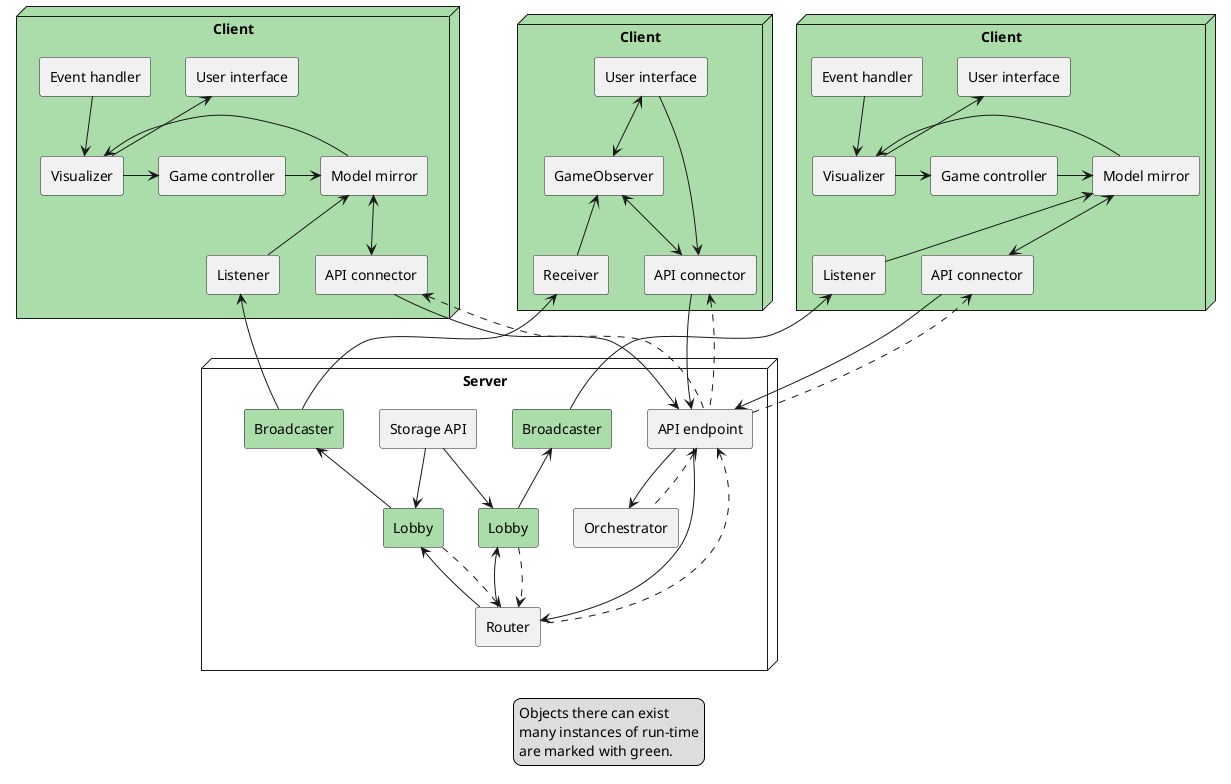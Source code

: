 @startuml
'https://plantuml.com/deployment-diagram

legend
    Objects there can exist
    many instances of run-time
    are marked with green.
end legend

node "Client" as client_0 #ADA {
    agent "Game controller" as controller_0
    agent "Visualizer" as visualizer_0
    agent "Event handler" as event_0
    agent "User interface" as ui_0
    agent "Model mirror" as mirror_0
    agent "API connector" as connector_0
    agent "Listener" as listener_0

    event_0 -down-> visualizer_0
    visualizer_0 -up-> ui_0
    visualizer_0 -right-> controller_0
    controller_0 -right-> mirror_0
    mirror_0 -> visualizer_0
    mirror_0 <-down-> connector_0
    listener_0 -up-> mirror_0
}

node "Client" as client_1 #ADA {
    agent "Game controller" as controller_1
    agent "Visualizer" as visualizer_1
    agent "Event handler" as event_1
    agent "User interface" as ui_1
    agent "Model mirror" as mirror_1
    agent "API connector" as connector_1
    agent "Listener" as listener_1

    event_1 -down-> visualizer_1
    visualizer_1 -up-> ui_1
    visualizer_1 -right-> controller_1
    controller_1 -right-> mirror_1
    mirror_1 -> visualizer_1
    mirror_1 <-down-> connector_1
    listener_1 -up-> mirror_1
}

node "Client" as client_2 #ADA {
    agent "User interface" as ui_2
    agent "GameObserver" as mirror_2
    agent "API connector" as connector_2
    agent "Receiver" as listener_2

    ui_2 --> connector_2
    ui_2 <--> mirror_2
    mirror_2 <-down-> connector_2
    listener_2 -up-> mirror_2
}

node "Server" as server {
    agent "API endpoint" as endpoint
    agent "Broadcaster" as broadcaster_0 #ADA
    agent "Broadcaster" as broadcaster_1 #ADA
    agent "Storage API" as storage
    agent "Lobby" as lobby_0 #ADA
    agent "Lobby" as lobby_1 #ADA
    agent "Orchestrator" as orchestrator
    agent "Router" as router

    endpoint -[hidden]right- broadcaster_0
    broadcaster_0 -[hidden]right- broadcaster_1
    broadcaster_1 -[hidden]right- storage
    lobby_0 -up-> broadcaster_0
    lobby_0 -[hidden]right- lobby_1
    lobby_0 <-up- storage
    lobby_1 -up-> broadcaster_1
    lobby_1 <-up- storage
    orchestrator <-up- endpoint
    orchestrator .up.> endpoint
    router <-up- endpoint
    router .up.> endpoint
    router -up-> lobby_0
    router <.up. lobby_0
    router -up-> lobby_1
    router <.up. lobby_1
}

client_1 -[hidden]down- server

endpoint <-up- connector_0
endpoint .up.> connector_0
endpoint <-up- connector_1
endpoint .up.> connector_1
endpoint <-up- connector_2
endpoint .up.> connector_2

broadcaster_0 -up-> listener_0
broadcaster_1 -up-> listener_1
broadcaster_1 -[hidden]up-> listener_1
broadcaster_1 -up-> listener_2

@enduml